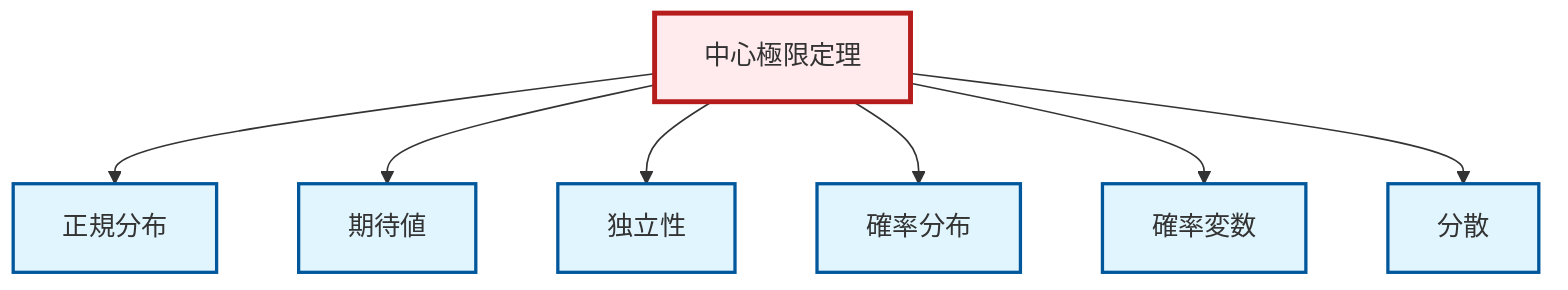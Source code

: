graph TD
    classDef definition fill:#e1f5fe,stroke:#01579b,stroke-width:2px
    classDef theorem fill:#f3e5f5,stroke:#4a148c,stroke-width:2px
    classDef axiom fill:#fff3e0,stroke:#e65100,stroke-width:2px
    classDef example fill:#e8f5e9,stroke:#1b5e20,stroke-width:2px
    classDef current fill:#ffebee,stroke:#b71c1c,stroke-width:3px
    def-random-variable["確率変数"]:::definition
    thm-central-limit["中心極限定理"]:::theorem
    def-expectation["期待値"]:::definition
    def-independence["独立性"]:::definition
    def-probability-distribution["確率分布"]:::definition
    def-normal-distribution["正規分布"]:::definition
    def-variance["分散"]:::definition
    thm-central-limit --> def-normal-distribution
    thm-central-limit --> def-expectation
    thm-central-limit --> def-independence
    thm-central-limit --> def-probability-distribution
    thm-central-limit --> def-random-variable
    thm-central-limit --> def-variance
    class thm-central-limit current
